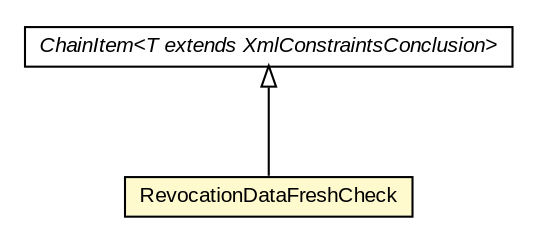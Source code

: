 #!/usr/local/bin/dot
#
# Class diagram 
# Generated by UMLGraph version R5_6-24-gf6e263 (http://www.umlgraph.org/)
#

digraph G {
	edge [fontname="arial",fontsize=10,labelfontname="arial",labelfontsize=10];
	node [fontname="arial",fontsize=10,shape=plaintext];
	nodesep=0.25;
	ranksep=0.5;
	// eu.europa.esig.dss.validation.process.ChainItem<T extends eu.europa.esig.dss.jaxb.detailedreport.XmlConstraintsConclusion>
	c576515 [label=<<table title="eu.europa.esig.dss.validation.process.ChainItem" border="0" cellborder="1" cellspacing="0" cellpadding="2" port="p" href="../../../../ChainItem.html">
		<tr><td><table border="0" cellspacing="0" cellpadding="1">
<tr><td align="center" balign="center"><font face="arial italic"> ChainItem&lt;T extends XmlConstraintsConclusion&gt; </font></td></tr>
		</table></td></tr>
		</table>>, URL="../../../../ChainItem.html", fontname="arial", fontcolor="black", fontsize=10.0];
	// eu.europa.esig.dss.validation.process.bbb.xcv.rfc.checks.RevocationDataFreshCheck
	c576567 [label=<<table title="eu.europa.esig.dss.validation.process.bbb.xcv.rfc.checks.RevocationDataFreshCheck" border="0" cellborder="1" cellspacing="0" cellpadding="2" port="p" bgcolor="lemonChiffon" href="./RevocationDataFreshCheck.html">
		<tr><td><table border="0" cellspacing="0" cellpadding="1">
<tr><td align="center" balign="center"> RevocationDataFreshCheck </td></tr>
		</table></td></tr>
		</table>>, URL="./RevocationDataFreshCheck.html", fontname="arial", fontcolor="black", fontsize=10.0];
	//eu.europa.esig.dss.validation.process.bbb.xcv.rfc.checks.RevocationDataFreshCheck extends eu.europa.esig.dss.validation.process.ChainItem<eu.europa.esig.dss.jaxb.detailedreport.XmlRFC>
	c576515:p -> c576567:p [dir=back,arrowtail=empty];
}

